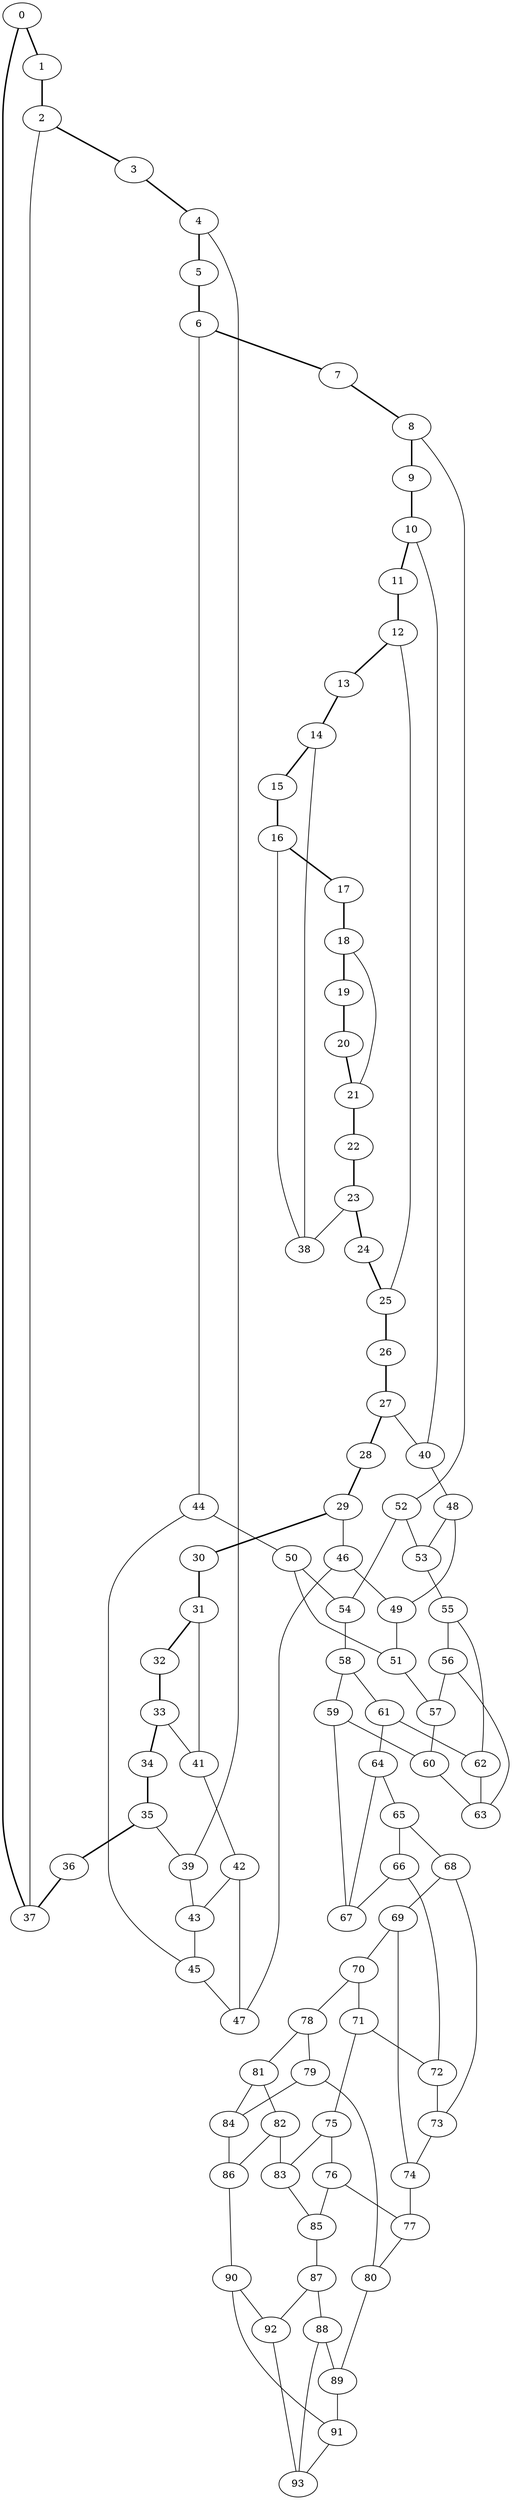 graph G {
0 [ pos = " 9.70,0.00!" ];
0 -- 1[style=bold];
0 -- 37[style=bold];
1 [ pos = " 9.56,1.60!" ];
1 -- 2[style=bold];
2 [ pos = " 9.17,3.15!" ];
2 -- 3[style=bold];
2 -- 37;
3 [ pos = " 8.53,4.61!" ];
3 -- 4[style=bold];
4 [ pos = " 7.65,5.96!" ];
4 -- 5[style=bold];
4 -- 39;
5 [ pos = " 6.57,7.13!" ];
5 -- 6[style=bold];
6 [ pos = " 5.30,8.12!" ];
6 -- 7[style=bold];
6 -- 44;
7 [ pos = " 3.89,8.88!" ];
7 -- 8[style=bold];
8 [ pos = " 2.38,9.40!" ];
8 -- 9[style=bold];
8 -- 52;
9 [ pos = " 0.80,9.66!" ];
9 -- 10[style=bold];
10 [ pos = " -0.80,9.66!" ];
10 -- 11[style=bold];
10 -- 40;
11 [ pos = " -2.38,9.40!" ];
11 -- 12[style=bold];
12 [ pos = " -3.89,8.88!" ];
12 -- 13[style=bold];
12 -- 25;
13 [ pos = " -5.30,8.12!" ];
13 -- 14[style=bold];
14 [ pos = " -6.57,7.13!" ];
14 -- 15[style=bold];
14 -- 38;
15 [ pos = " -7.65,5.96!" ];
15 -- 16[style=bold];
16 [ pos = " -8.53,4.61!" ];
16 -- 17[style=bold];
16 -- 38;
17 [ pos = " -9.17,3.15!" ];
17 -- 18[style=bold];
18 [ pos = " -9.56,1.60!" ];
18 -- 19[style=bold];
18 -- 21;
19 [ pos = " -9.70,0.00!" ];
19 -- 20[style=bold];
20 [ pos = " -9.56,-1.60!" ];
20 -- 21[style=bold];
21 [ pos = " -9.17,-3.15!" ];
21 -- 22[style=bold];
22 [ pos = " -8.53,-4.61!" ];
22 -- 23[style=bold];
23 [ pos = " -7.65,-5.96!" ];
23 -- 24[style=bold];
23 -- 38;
24 [ pos = " -6.57,-7.13!" ];
24 -- 25[style=bold];
25 [ pos = " -5.30,-8.12!" ];
25 -- 26[style=bold];
26 [ pos = " -3.89,-8.88!" ];
26 -- 27[style=bold];
27 [ pos = " -2.38,-9.40!" ];
27 -- 28[style=bold];
27 -- 40;
28 [ pos = " -0.80,-9.66!" ];
28 -- 29[style=bold];
29 [ pos = " 0.80,-9.66!" ];
29 -- 30[style=bold];
29 -- 46;
30 [ pos = " 2.38,-9.40!" ];
30 -- 31[style=bold];
31 [ pos = " 3.89,-8.88!" ];
31 -- 32[style=bold];
31 -- 41;
32 [ pos = " 5.30,-8.12!" ];
32 -- 33[style=bold];
33 [ pos = " 6.57,-7.13!" ];
33 -- 34[style=bold];
33 -- 41;
34 [ pos = " 7.65,-5.96!" ];
34 -- 35[style=bold];
35 [ pos = " 8.53,-4.61!" ];
35 -- 36[style=bold];
35 -- 39;
36 [ pos = " 9.17,-3.15!" ];
36 -- 37[style=bold];
37 [ pos = " 9.56,-1.60!" ];
39 -- 43;
40 -- 48;
41 -- 42;
42 -- 43;
42 -- 47;
43 -- 45;
44 -- 45;
44 -- 50;
45 -- 47;
46 -- 47;
46 -- 49;
48 -- 49;
48 -- 53;
49 -- 51;
50 -- 51;
50 -- 54;
51 -- 57;
52 -- 53;
52 -- 54;
53 -- 55;
54 -- 58;
55 -- 56;
55 -- 62;
56 -- 57;
56 -- 63;
57 -- 60;
58 -- 59;
58 -- 61;
59 -- 60;
59 -- 67;
60 -- 63;
61 -- 62;
61 -- 64;
62 -- 63;
64 -- 65;
64 -- 67;
65 -- 66;
65 -- 68;
66 -- 67;
66 -- 72;
68 -- 69;
68 -- 73;
69 -- 70;
69 -- 74;
70 -- 71;
70 -- 78;
71 -- 72;
71 -- 75;
72 -- 73;
73 -- 74;
74 -- 77;
75 -- 76;
75 -- 83;
76 -- 77;
76 -- 85;
77 -- 80;
78 -- 79;
78 -- 81;
79 -- 80;
79 -- 84;
80 -- 89;
81 -- 82;
81 -- 84;
82 -- 83;
82 -- 86;
83 -- 85;
84 -- 86;
85 -- 87;
86 -- 90;
87 -- 88;
87 -- 92;
88 -- 89;
88 -- 93;
89 -- 91;
90 -- 91;
90 -- 92;
91 -- 93;
92 -- 93;
}

